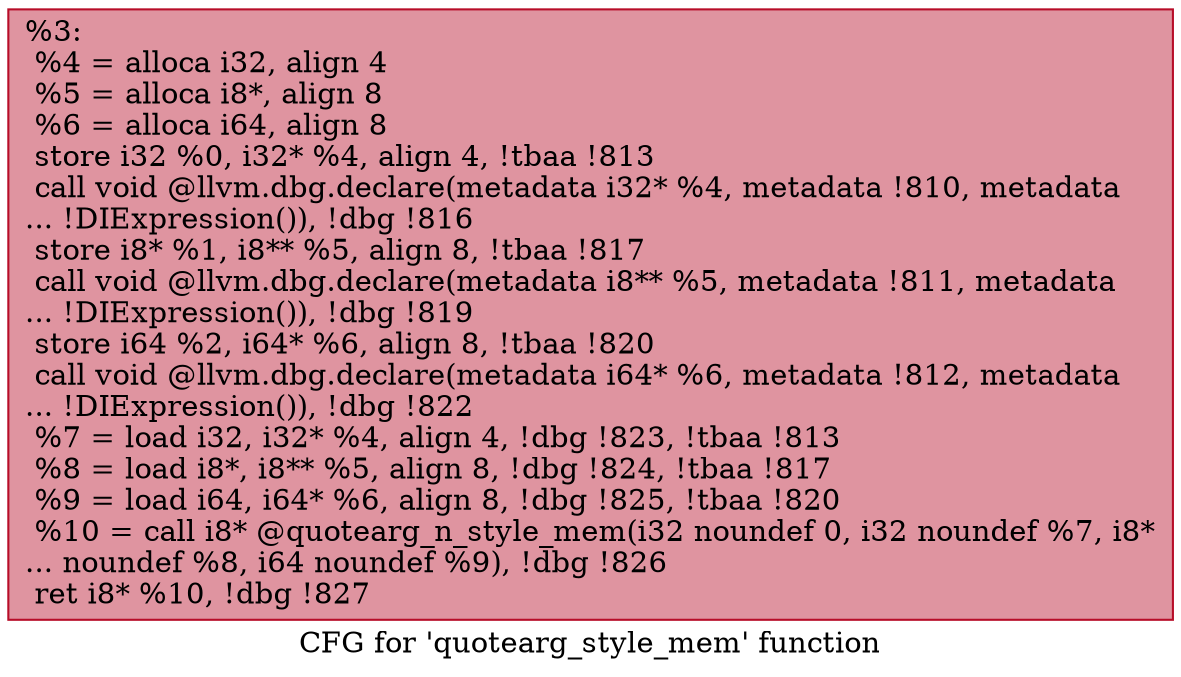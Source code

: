 digraph "CFG for 'quotearg_style_mem' function" {
	label="CFG for 'quotearg_style_mem' function";

	Node0x8290e0 [shape=record,color="#b70d28ff", style=filled, fillcolor="#b70d2870",label="{%3:\l  %4 = alloca i32, align 4\l  %5 = alloca i8*, align 8\l  %6 = alloca i64, align 8\l  store i32 %0, i32* %4, align 4, !tbaa !813\l  call void @llvm.dbg.declare(metadata i32* %4, metadata !810, metadata\l... !DIExpression()), !dbg !816\l  store i8* %1, i8** %5, align 8, !tbaa !817\l  call void @llvm.dbg.declare(metadata i8** %5, metadata !811, metadata\l... !DIExpression()), !dbg !819\l  store i64 %2, i64* %6, align 8, !tbaa !820\l  call void @llvm.dbg.declare(metadata i64* %6, metadata !812, metadata\l... !DIExpression()), !dbg !822\l  %7 = load i32, i32* %4, align 4, !dbg !823, !tbaa !813\l  %8 = load i8*, i8** %5, align 8, !dbg !824, !tbaa !817\l  %9 = load i64, i64* %6, align 8, !dbg !825, !tbaa !820\l  %10 = call i8* @quotearg_n_style_mem(i32 noundef 0, i32 noundef %7, i8*\l... noundef %8, i64 noundef %9), !dbg !826\l  ret i8* %10, !dbg !827\l}"];
}
